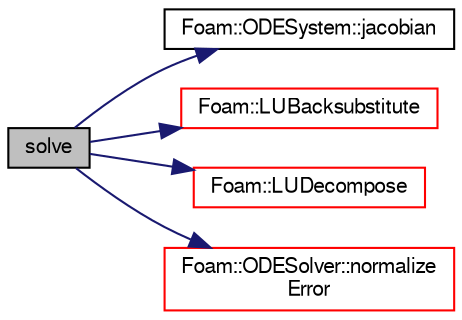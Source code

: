 digraph "solve"
{
  bgcolor="transparent";
  edge [fontname="FreeSans",fontsize="10",labelfontname="FreeSans",labelfontsize="10"];
  node [fontname="FreeSans",fontsize="10",shape=record];
  rankdir="LR";
  Node15 [label="solve",height=0.2,width=0.4,color="black", fillcolor="grey75", style="filled", fontcolor="black"];
  Node15 -> Node16 [color="midnightblue",fontsize="10",style="solid",fontname="FreeSans"];
  Node16 [label="Foam::ODESystem::jacobian",height=0.2,width=0.4,color="black",URL="$a25606.html#a2ac73d58c3f008beaafc51f4684ed4d2",tooltip="Calculate the Jacobian of the system. "];
  Node15 -> Node17 [color="midnightblue",fontsize="10",style="solid",fontname="FreeSans"];
  Node17 [label="Foam::LUBacksubstitute",height=0.2,width=0.4,color="red",URL="$a21124.html#a3a4fbcdd330a7cdba4ce12676ad9cb3e",tooltip="LU back-substitution with given source, returning the solution. "];
  Node15 -> Node20 [color="midnightblue",fontsize="10",style="solid",fontname="FreeSans"];
  Node20 [label="Foam::LUDecompose",height=0.2,width=0.4,color="red",URL="$a21124.html#a4c90a8a26de44c9bed71aef2138ce997",tooltip="LU decompose the matrix with pivoting. "];
  Node15 -> Node22 [color="midnightblue",fontsize="10",style="solid",fontname="FreeSans"];
  Node22 [label="Foam::ODESolver::normalize\lError",height=0.2,width=0.4,color="red",URL="$a25554.html#a7656ba3e8575685fe1f2d0ed1df1902a",tooltip="Return the nomalized scalar error. "];
}
